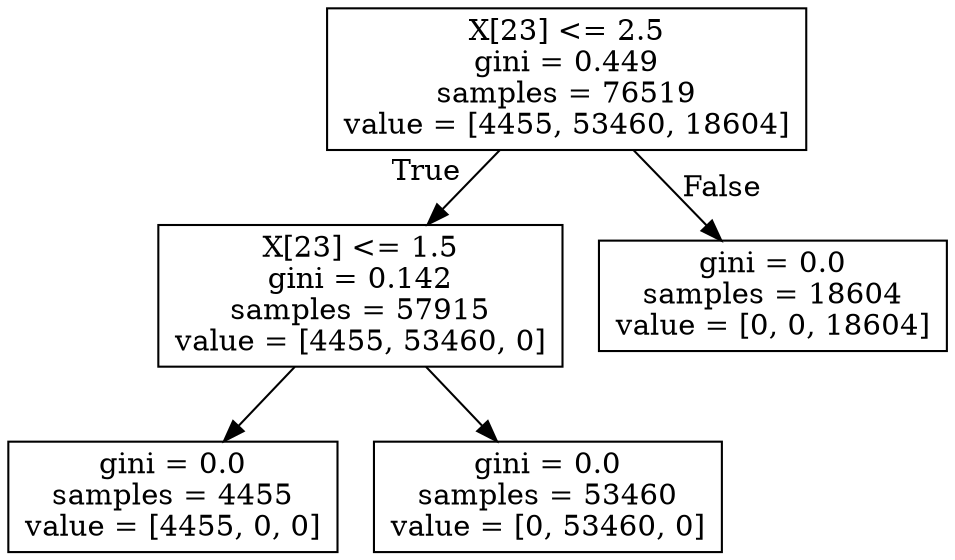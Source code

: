 digraph Tree {
node [shape=box] ;
0 [label="X[23] <= 2.5\ngini = 0.449\nsamples = 76519\nvalue = [4455, 53460, 18604]"] ;
1 [label="X[23] <= 1.5\ngini = 0.142\nsamples = 57915\nvalue = [4455, 53460, 0]"] ;
0 -> 1 [labeldistance=2.5, labelangle=45, headlabel="True"] ;
2 [label="gini = 0.0\nsamples = 4455\nvalue = [4455, 0, 0]"] ;
1 -> 2 ;
3 [label="gini = 0.0\nsamples = 53460\nvalue = [0, 53460, 0]"] ;
1 -> 3 ;
4 [label="gini = 0.0\nsamples = 18604\nvalue = [0, 0, 18604]"] ;
0 -> 4 [labeldistance=2.5, labelangle=-45, headlabel="False"] ;
}